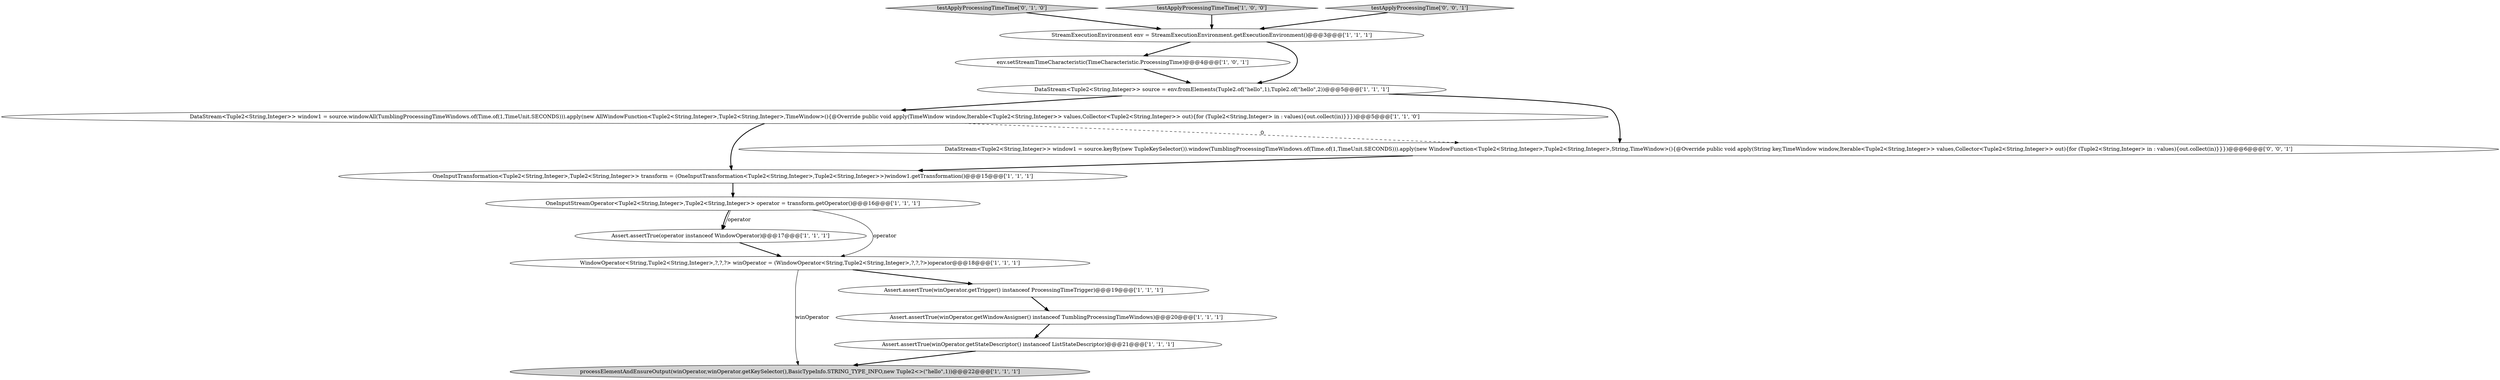 digraph {
2 [style = filled, label = "Assert.assertTrue(winOperator.getWindowAssigner() instanceof TumblingProcessingTimeWindows)@@@20@@@['1', '1', '1']", fillcolor = white, shape = ellipse image = "AAA0AAABBB1BBB"];
8 [style = filled, label = "StreamExecutionEnvironment env = StreamExecutionEnvironment.getExecutionEnvironment()@@@3@@@['1', '1', '1']", fillcolor = white, shape = ellipse image = "AAA0AAABBB1BBB"];
5 [style = filled, label = "processElementAndEnsureOutput(winOperator,winOperator.getKeySelector(),BasicTypeInfo.STRING_TYPE_INFO,new Tuple2<>(\"hello\",1))@@@22@@@['1', '1', '1']", fillcolor = lightgray, shape = ellipse image = "AAA0AAABBB1BBB"];
13 [style = filled, label = "testApplyProcessingTimeTime['0', '1', '0']", fillcolor = lightgray, shape = diamond image = "AAA0AAABBB2BBB"];
0 [style = filled, label = "Assert.assertTrue(operator instanceof WindowOperator)@@@17@@@['1', '1', '1']", fillcolor = white, shape = ellipse image = "AAA0AAABBB1BBB"];
7 [style = filled, label = "Assert.assertTrue(winOperator.getTrigger() instanceof ProcessingTimeTrigger)@@@19@@@['1', '1', '1']", fillcolor = white, shape = ellipse image = "AAA0AAABBB1BBB"];
11 [style = filled, label = "DataStream<Tuple2<String,Integer>> window1 = source.windowAll(TumblingProcessingTimeWindows.of(Time.of(1,TimeUnit.SECONDS))).apply(new AllWindowFunction<Tuple2<String,Integer>,Tuple2<String,Integer>,TimeWindow>(){@Override public void apply(TimeWindow window,Iterable<Tuple2<String,Integer>> values,Collector<Tuple2<String,Integer>> out){for (Tuple2<String,Integer> in : values){out.collect(in)}}})@@@5@@@['1', '1', '0']", fillcolor = white, shape = ellipse image = "AAA0AAABBB1BBB"];
15 [style = filled, label = "DataStream<Tuple2<String,Integer>> window1 = source.keyBy(new TupleKeySelector()).window(TumblingProcessingTimeWindows.of(Time.of(1,TimeUnit.SECONDS))).apply(new WindowFunction<Tuple2<String,Integer>,Tuple2<String,Integer>,String,TimeWindow>(){@Override public void apply(String key,TimeWindow window,Iterable<Tuple2<String,Integer>> values,Collector<Tuple2<String,Integer>> out){for (Tuple2<String,Integer> in : values){out.collect(in)}}})@@@6@@@['0', '0', '1']", fillcolor = white, shape = ellipse image = "AAA0AAABBB3BBB"];
10 [style = filled, label = "testApplyProcessingTimeTime['1', '0', '0']", fillcolor = lightgray, shape = diamond image = "AAA0AAABBB1BBB"];
3 [style = filled, label = "Assert.assertTrue(winOperator.getStateDescriptor() instanceof ListStateDescriptor)@@@21@@@['1', '1', '1']", fillcolor = white, shape = ellipse image = "AAA0AAABBB1BBB"];
1 [style = filled, label = "WindowOperator<String,Tuple2<String,Integer>,?,?,?> winOperator = (WindowOperator<String,Tuple2<String,Integer>,?,?,?>)operator@@@18@@@['1', '1', '1']", fillcolor = white, shape = ellipse image = "AAA0AAABBB1BBB"];
12 [style = filled, label = "OneInputTransformation<Tuple2<String,Integer>,Tuple2<String,Integer>> transform = (OneInputTransformation<Tuple2<String,Integer>,Tuple2<String,Integer>>)window1.getTransformation()@@@15@@@['1', '1', '1']", fillcolor = white, shape = ellipse image = "AAA0AAABBB1BBB"];
14 [style = filled, label = "testApplyProcessingTime['0', '0', '1']", fillcolor = lightgray, shape = diamond image = "AAA0AAABBB3BBB"];
9 [style = filled, label = "env.setStreamTimeCharacteristic(TimeCharacteristic.ProcessingTime)@@@4@@@['1', '0', '1']", fillcolor = white, shape = ellipse image = "AAA0AAABBB1BBB"];
4 [style = filled, label = "OneInputStreamOperator<Tuple2<String,Integer>,Tuple2<String,Integer>> operator = transform.getOperator()@@@16@@@['1', '1', '1']", fillcolor = white, shape = ellipse image = "AAA0AAABBB1BBB"];
6 [style = filled, label = "DataStream<Tuple2<String,Integer>> source = env.fromElements(Tuple2.of(\"hello\",1),Tuple2.of(\"hello\",2))@@@5@@@['1', '1', '1']", fillcolor = white, shape = ellipse image = "AAA0AAABBB1BBB"];
11->15 [style = dashed, label="0"];
2->3 [style = bold, label=""];
11->12 [style = bold, label=""];
8->6 [style = bold, label=""];
1->7 [style = bold, label=""];
6->15 [style = bold, label=""];
4->0 [style = bold, label=""];
9->6 [style = bold, label=""];
3->5 [style = bold, label=""];
10->8 [style = bold, label=""];
12->4 [style = bold, label=""];
4->1 [style = solid, label="operator"];
7->2 [style = bold, label=""];
0->1 [style = bold, label=""];
6->11 [style = bold, label=""];
8->9 [style = bold, label=""];
4->0 [style = solid, label="operator"];
15->12 [style = bold, label=""];
14->8 [style = bold, label=""];
1->5 [style = solid, label="winOperator"];
13->8 [style = bold, label=""];
}

